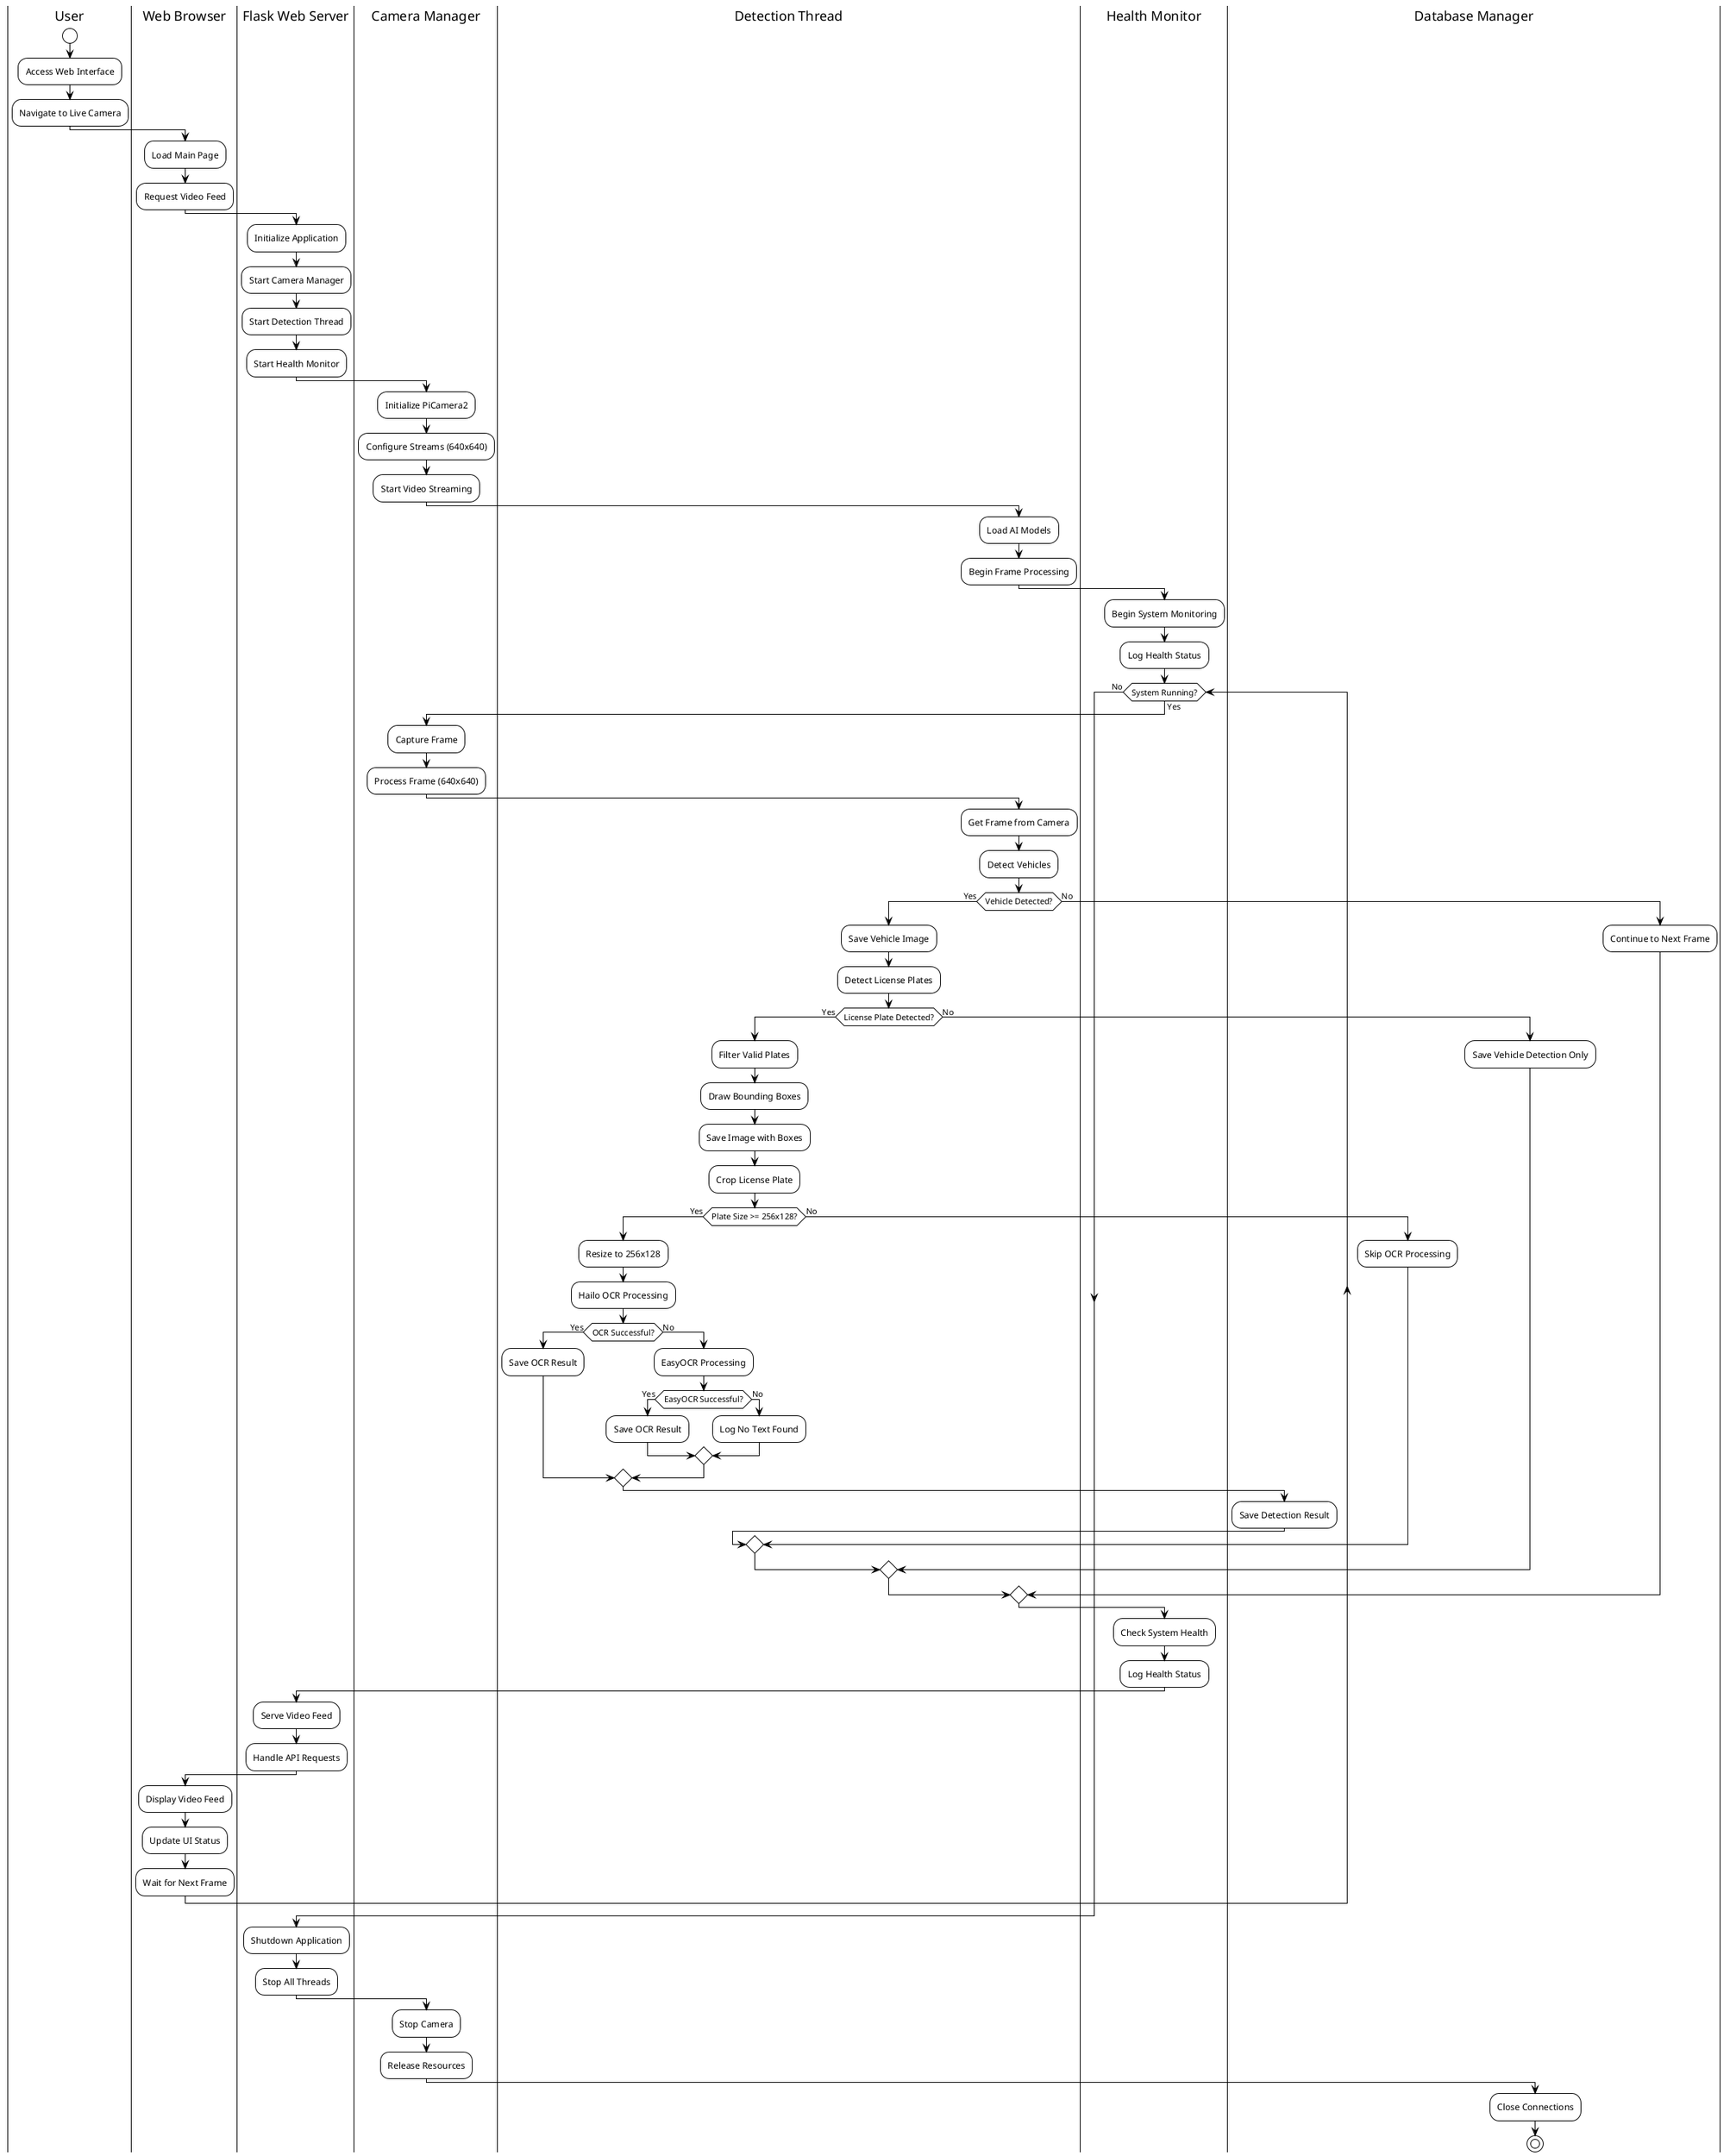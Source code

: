 @startuml Cross-Function Diagram
!theme plain
skinparam backgroundColor #FFFFFF

|User|
start
:Access Web Interface;
:Navigate to Live Camera;

|Web Browser|
:Load Main Page;
:Request Video Feed;

|Flask Web Server|
:Initialize Application;
:Start Camera Manager;
:Start Detection Thread;
:Start Health Monitor;

|Camera Manager|
:Initialize PiCamera2;
:Configure Streams (640x640);
:Start Video Streaming;

|Detection Thread|
:Load AI Models;
:Begin Frame Processing;

|Health Monitor|
:Begin System Monitoring;
:Log Health Status;

while (System Running?) is (Yes)
    |Camera Manager|
    :Capture Frame;
    :Process Frame (640x640);
    
    |Detection Thread|
    :Get Frame from Camera;
    :Detect Vehicles;
    
    if (Vehicle Detected?) then (Yes)
        :Save Vehicle Image;
        :Detect License Plates;
        
        if (License Plate Detected?) then (Yes)
            :Filter Valid Plates;
            :Draw Bounding Boxes;
            :Save Image with Boxes;
            :Crop License Plate;
            
            if (Plate Size >= 256x128?) then (Yes)
                :Resize to 256x128;
                :Hailo OCR Processing;
                
                if (OCR Successful?) then (Yes)
                    :Save OCR Result;
                else (No)
                    :EasyOCR Processing;
                    if (EasyOCR Successful?) then (Yes)
                        :Save OCR Result;
                    else (No)
                        :Log No Text Found;
                    endif
                endif
                
                |Database Manager|
                :Save Detection Result;
            else (No)
                :Skip OCR Processing;
            endif
        else (No)
            |Database Manager|
            :Save Vehicle Detection Only;
        endif
    else (No)
        :Continue to Next Frame;
    endif
    
    |Health Monitor|
    :Check System Health;
    :Log Health Status;
    
    |Flask Web Server|
    :Serve Video Feed;
    :Handle API Requests;
    
    |Web Browser|
    :Display Video Feed;
    :Update UI Status;
    
    :Wait for Next Frame;
endwhile (No)

|Flask Web Server|
:Shutdown Application;
:Stop All Threads;

|Camera Manager|
:Stop Camera;
:Release Resources;

|Database Manager|
:Close Connections;

stop

@enduml
